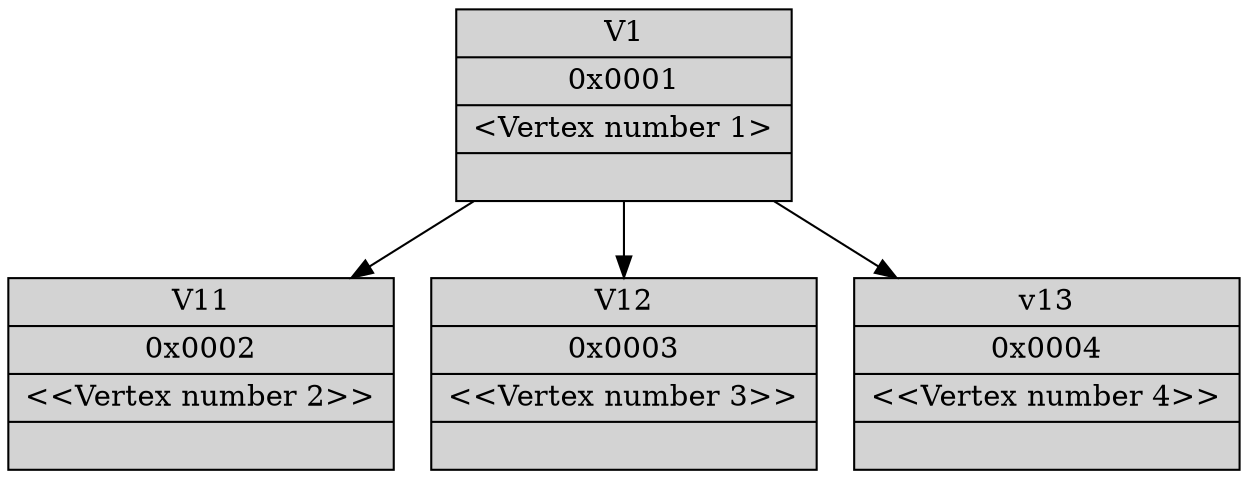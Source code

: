 digraph {
    V1_0x0001 [shape=record,style=filled,fillcolor=lightgrey,label="{ V1| 0x0001| &lt;Vertex&nbsp;number&nbsp;1&gt;| }"];
    V11_0x0002 [shape=record,style=filled,fillcolor=lightgrey,label="{ V11| 0x0002| &lt;&lt;Vertex&nbsp;number&nbsp;2&gt;&gt;| }"];
    V1_0x0001 -> V11_0x0002 [style="solid",color=black,weight=100,constraint=true];
    V12_0x0003 [shape=record,style=filled,fillcolor=lightgrey,label="{ V12| 0x0003| &lt;&lt;Vertex&nbsp;number&nbsp;3&gt;&gt;| }"];
    V1_0x0001 -> V12_0x0003 [style="solid",color=black,weight=100,constraint=true];
    v13_0x0004 [shape=record,style=filled,fillcolor=lightgrey,label="{ v13| 0x0004| &lt;&lt;Vertex&nbsp;number&nbsp;4&gt;&gt;| }"];
    V1_0x0001 -> v13_0x0004 [style="solid",color=black,weight=100,constraint=true];
}
